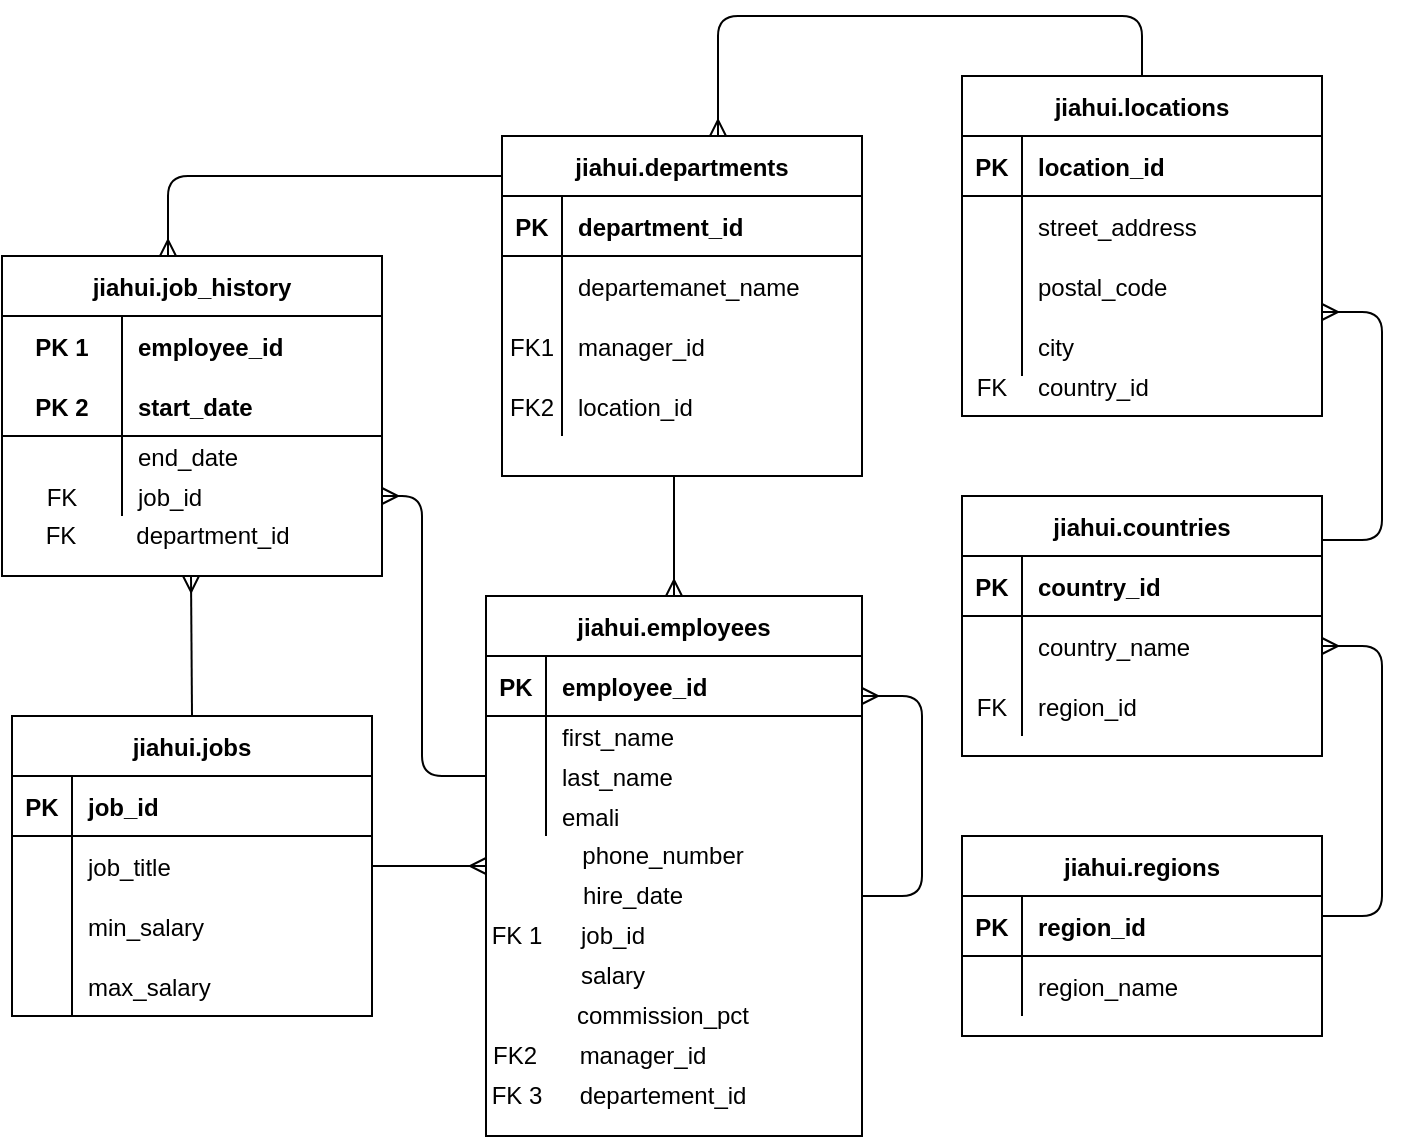 <mxfile version="13.10.1" type="github">
  <diagram id="oKktQ7i2lsQa1mrW154o" name="Page-1">
    <mxGraphModel dx="782" dy="437" grid="1" gridSize="10" guides="1" tooltips="1" connect="1" arrows="1" fold="1" page="1" pageScale="1" pageWidth="827" pageHeight="1169" math="0" shadow="0">
      <root>
        <mxCell id="0" />
        <mxCell id="1" parent="0" />
        <mxCell id="AiLqDA74QCMFkK-5nruq-1" value="jiahui.regions" style="shape=table;startSize=30;container=1;collapsible=1;childLayout=tableLayout;fixedRows=1;rowLines=0;fontStyle=1;align=center;resizeLast=1;" parent="1" vertex="1">
          <mxGeometry x="548" y="580" width="180" height="100" as="geometry" />
        </mxCell>
        <mxCell id="AiLqDA74QCMFkK-5nruq-2" value="" style="shape=partialRectangle;collapsible=0;dropTarget=0;pointerEvents=0;fillColor=none;top=0;left=0;bottom=1;right=0;points=[[0,0.5],[1,0.5]];portConstraint=eastwest;" parent="AiLqDA74QCMFkK-5nruq-1" vertex="1">
          <mxGeometry y="30" width="180" height="30" as="geometry" />
        </mxCell>
        <mxCell id="AiLqDA74QCMFkK-5nruq-3" value="PK" style="shape=partialRectangle;connectable=0;fillColor=none;top=0;left=0;bottom=0;right=0;fontStyle=1;overflow=hidden;" parent="AiLqDA74QCMFkK-5nruq-2" vertex="1">
          <mxGeometry width="30" height="30" as="geometry" />
        </mxCell>
        <mxCell id="AiLqDA74QCMFkK-5nruq-4" value="region_id" style="shape=partialRectangle;connectable=0;fillColor=none;top=0;left=0;bottom=0;right=0;align=left;spacingLeft=6;fontStyle=1;overflow=hidden;" parent="AiLqDA74QCMFkK-5nruq-2" vertex="1">
          <mxGeometry x="30" width="150" height="30" as="geometry" />
        </mxCell>
        <mxCell id="AiLqDA74QCMFkK-5nruq-5" value="" style="shape=partialRectangle;collapsible=0;dropTarget=0;pointerEvents=0;fillColor=none;top=0;left=0;bottom=0;right=0;points=[[0,0.5],[1,0.5]];portConstraint=eastwest;" parent="AiLqDA74QCMFkK-5nruq-1" vertex="1">
          <mxGeometry y="60" width="180" height="30" as="geometry" />
        </mxCell>
        <mxCell id="AiLqDA74QCMFkK-5nruq-6" value="" style="shape=partialRectangle;connectable=0;fillColor=none;top=0;left=0;bottom=0;right=0;editable=1;overflow=hidden;" parent="AiLqDA74QCMFkK-5nruq-5" vertex="1">
          <mxGeometry width="30" height="30" as="geometry" />
        </mxCell>
        <mxCell id="AiLqDA74QCMFkK-5nruq-7" value="region_name" style="shape=partialRectangle;connectable=0;fillColor=none;top=0;left=0;bottom=0;right=0;align=left;spacingLeft=6;overflow=hidden;" parent="AiLqDA74QCMFkK-5nruq-5" vertex="1">
          <mxGeometry x="30" width="150" height="30" as="geometry" />
        </mxCell>
        <mxCell id="ExNAI3M1cGkK11rpZreg-1" value="jiahui.countries" style="shape=table;startSize=30;container=1;collapsible=1;childLayout=tableLayout;fixedRows=1;rowLines=0;fontStyle=1;align=center;resizeLast=1;strokeColor=#000000;" parent="1" vertex="1">
          <mxGeometry x="548" y="410" width="180" height="130" as="geometry" />
        </mxCell>
        <mxCell id="ExNAI3M1cGkK11rpZreg-2" value="" style="shape=partialRectangle;collapsible=0;dropTarget=0;pointerEvents=0;fillColor=none;top=0;left=0;bottom=1;right=0;points=[[0,0.5],[1,0.5]];portConstraint=eastwest;" parent="ExNAI3M1cGkK11rpZreg-1" vertex="1">
          <mxGeometry y="30" width="180" height="30" as="geometry" />
        </mxCell>
        <mxCell id="ExNAI3M1cGkK11rpZreg-3" value="PK" style="shape=partialRectangle;connectable=0;fillColor=none;top=0;left=0;bottom=0;right=0;fontStyle=1;overflow=hidden;" parent="ExNAI3M1cGkK11rpZreg-2" vertex="1">
          <mxGeometry width="30" height="30" as="geometry" />
        </mxCell>
        <mxCell id="ExNAI3M1cGkK11rpZreg-4" value="country_id" style="shape=partialRectangle;connectable=0;fillColor=none;top=0;left=0;bottom=0;right=0;align=left;spacingLeft=6;fontStyle=1;overflow=hidden;" parent="ExNAI3M1cGkK11rpZreg-2" vertex="1">
          <mxGeometry x="30" width="150" height="30" as="geometry" />
        </mxCell>
        <mxCell id="ExNAI3M1cGkK11rpZreg-5" value="" style="shape=partialRectangle;collapsible=0;dropTarget=0;pointerEvents=0;fillColor=none;top=0;left=0;bottom=0;right=0;points=[[0,0.5],[1,0.5]];portConstraint=eastwest;" parent="ExNAI3M1cGkK11rpZreg-1" vertex="1">
          <mxGeometry y="60" width="180" height="30" as="geometry" />
        </mxCell>
        <mxCell id="ExNAI3M1cGkK11rpZreg-6" value="" style="shape=partialRectangle;connectable=0;fillColor=none;top=0;left=0;bottom=0;right=0;editable=1;overflow=hidden;" parent="ExNAI3M1cGkK11rpZreg-5" vertex="1">
          <mxGeometry width="30" height="30" as="geometry" />
        </mxCell>
        <mxCell id="ExNAI3M1cGkK11rpZreg-7" value="country_name" style="shape=partialRectangle;connectable=0;fillColor=none;top=0;left=0;bottom=0;right=0;align=left;spacingLeft=6;overflow=hidden;" parent="ExNAI3M1cGkK11rpZreg-5" vertex="1">
          <mxGeometry x="30" width="150" height="30" as="geometry" />
        </mxCell>
        <mxCell id="ExNAI3M1cGkK11rpZreg-8" value="" style="shape=partialRectangle;collapsible=0;dropTarget=0;pointerEvents=0;fillColor=none;top=0;left=0;bottom=0;right=0;points=[[0,0.5],[1,0.5]];portConstraint=eastwest;" parent="ExNAI3M1cGkK11rpZreg-1" vertex="1">
          <mxGeometry y="90" width="180" height="30" as="geometry" />
        </mxCell>
        <mxCell id="ExNAI3M1cGkK11rpZreg-9" value="FK" style="shape=partialRectangle;connectable=0;fillColor=none;top=0;left=0;bottom=0;right=0;editable=1;overflow=hidden;" parent="ExNAI3M1cGkK11rpZreg-8" vertex="1">
          <mxGeometry width="30" height="30" as="geometry" />
        </mxCell>
        <mxCell id="ExNAI3M1cGkK11rpZreg-10" value="region_id" style="shape=partialRectangle;connectable=0;fillColor=none;top=0;left=0;bottom=0;right=0;align=left;spacingLeft=6;overflow=hidden;" parent="ExNAI3M1cGkK11rpZreg-8" vertex="1">
          <mxGeometry x="30" width="150" height="30" as="geometry" />
        </mxCell>
        <mxCell id="ExNAI3M1cGkK11rpZreg-14" value="" style="edgeStyle=entityRelationEdgeStyle;fontSize=12;html=1;endArrow=ERmany;" parent="1" target="ExNAI3M1cGkK11rpZreg-5" edge="1">
          <mxGeometry width="100" height="100" relative="1" as="geometry">
            <mxPoint x="728" y="620" as="sourcePoint" />
            <mxPoint x="828" y="520" as="targetPoint" />
          </mxGeometry>
        </mxCell>
        <mxCell id="ExNAI3M1cGkK11rpZreg-15" value="jiahui.job_history" style="shape=table;startSize=30;container=1;collapsible=1;childLayout=tableLayout;fixedRows=1;rowLines=0;fontStyle=1;align=center;resizeLast=1;" parent="1" vertex="1">
          <mxGeometry x="68" y="290" width="190" height="160" as="geometry" />
        </mxCell>
        <mxCell id="ExNAI3M1cGkK11rpZreg-16" value="" style="shape=partialRectangle;collapsible=0;dropTarget=0;pointerEvents=0;fillColor=none;top=0;left=0;bottom=0;right=0;points=[[0,0.5],[1,0.5]];portConstraint=eastwest;" parent="ExNAI3M1cGkK11rpZreg-15" vertex="1">
          <mxGeometry y="30" width="190" height="30" as="geometry" />
        </mxCell>
        <mxCell id="ExNAI3M1cGkK11rpZreg-17" value="PK 1" style="shape=partialRectangle;connectable=0;fillColor=none;top=0;left=0;bottom=0;right=0;fontStyle=1;overflow=hidden;" parent="ExNAI3M1cGkK11rpZreg-16" vertex="1">
          <mxGeometry width="60" height="30" as="geometry" />
        </mxCell>
        <mxCell id="ExNAI3M1cGkK11rpZreg-18" value="employee_id" style="shape=partialRectangle;connectable=0;fillColor=none;top=0;left=0;bottom=0;right=0;align=left;spacingLeft=6;fontStyle=1;overflow=hidden;" parent="ExNAI3M1cGkK11rpZreg-16" vertex="1">
          <mxGeometry x="60" width="130" height="30" as="geometry" />
        </mxCell>
        <mxCell id="ExNAI3M1cGkK11rpZreg-19" value="" style="shape=partialRectangle;collapsible=0;dropTarget=0;pointerEvents=0;fillColor=none;top=0;left=0;bottom=1;right=0;points=[[0,0.5],[1,0.5]];portConstraint=eastwest;" parent="ExNAI3M1cGkK11rpZreg-15" vertex="1">
          <mxGeometry y="60" width="190" height="30" as="geometry" />
        </mxCell>
        <mxCell id="ExNAI3M1cGkK11rpZreg-20" value="PK 2" style="shape=partialRectangle;connectable=0;fillColor=none;top=0;left=0;bottom=0;right=0;fontStyle=1;overflow=hidden;" parent="ExNAI3M1cGkK11rpZreg-19" vertex="1">
          <mxGeometry width="60" height="30" as="geometry" />
        </mxCell>
        <mxCell id="ExNAI3M1cGkK11rpZreg-21" value="start_date" style="shape=partialRectangle;connectable=0;fillColor=none;top=0;left=0;bottom=0;right=0;align=left;spacingLeft=6;fontStyle=1;overflow=hidden;" parent="ExNAI3M1cGkK11rpZreg-19" vertex="1">
          <mxGeometry x="60" width="130" height="30" as="geometry" />
        </mxCell>
        <mxCell id="ExNAI3M1cGkK11rpZreg-22" value="" style="shape=partialRectangle;collapsible=0;dropTarget=0;pointerEvents=0;fillColor=none;top=0;left=0;bottom=0;right=0;points=[[0,0.5],[1,0.5]];portConstraint=eastwest;" parent="ExNAI3M1cGkK11rpZreg-15" vertex="1">
          <mxGeometry y="90" width="190" height="20" as="geometry" />
        </mxCell>
        <mxCell id="ExNAI3M1cGkK11rpZreg-23" value="" style="shape=partialRectangle;connectable=0;fillColor=none;top=0;left=0;bottom=0;right=0;editable=1;overflow=hidden;" parent="ExNAI3M1cGkK11rpZreg-22" vertex="1">
          <mxGeometry width="60" height="20" as="geometry" />
        </mxCell>
        <mxCell id="ExNAI3M1cGkK11rpZreg-24" value="end_date" style="shape=partialRectangle;connectable=0;fillColor=none;top=0;left=0;bottom=0;right=0;align=left;spacingLeft=6;overflow=hidden;" parent="ExNAI3M1cGkK11rpZreg-22" vertex="1">
          <mxGeometry x="60" width="130" height="20" as="geometry" />
        </mxCell>
        <mxCell id="ExNAI3M1cGkK11rpZreg-25" value="" style="shape=partialRectangle;collapsible=0;dropTarget=0;pointerEvents=0;fillColor=none;top=0;left=0;bottom=0;right=0;points=[[0,0.5],[1,0.5]];portConstraint=eastwest;" parent="ExNAI3M1cGkK11rpZreg-15" vertex="1">
          <mxGeometry y="110" width="190" height="20" as="geometry" />
        </mxCell>
        <mxCell id="ExNAI3M1cGkK11rpZreg-26" value="FK" style="shape=partialRectangle;connectable=0;fillColor=none;top=0;left=0;bottom=0;right=0;editable=1;overflow=hidden;" parent="ExNAI3M1cGkK11rpZreg-25" vertex="1">
          <mxGeometry width="60" height="20" as="geometry" />
        </mxCell>
        <mxCell id="ExNAI3M1cGkK11rpZreg-27" value="job_id" style="shape=partialRectangle;connectable=0;fillColor=none;top=0;left=0;bottom=0;right=0;align=left;spacingLeft=6;overflow=hidden;" parent="ExNAI3M1cGkK11rpZreg-25" vertex="1">
          <mxGeometry x="60" width="130" height="20" as="geometry" />
        </mxCell>
        <mxCell id="ExNAI3M1cGkK11rpZreg-29" value="department_id" style="text;html=1;align=center;verticalAlign=middle;resizable=0;points=[];autosize=1;" parent="1" vertex="1">
          <mxGeometry x="128" y="420" width="90" height="20" as="geometry" />
        </mxCell>
        <mxCell id="ExNAI3M1cGkK11rpZreg-30" value="jiahui.jobs" style="shape=table;startSize=30;container=1;collapsible=1;childLayout=tableLayout;fixedRows=1;rowLines=0;fontStyle=1;align=center;resizeLast=1;" parent="1" vertex="1">
          <mxGeometry x="73" y="520" width="180" height="150" as="geometry" />
        </mxCell>
        <mxCell id="ExNAI3M1cGkK11rpZreg-31" value="" style="shape=partialRectangle;collapsible=0;dropTarget=0;pointerEvents=0;fillColor=none;top=0;left=0;bottom=1;right=0;points=[[0,0.5],[1,0.5]];portConstraint=eastwest;" parent="ExNAI3M1cGkK11rpZreg-30" vertex="1">
          <mxGeometry y="30" width="180" height="30" as="geometry" />
        </mxCell>
        <mxCell id="ExNAI3M1cGkK11rpZreg-32" value="PK" style="shape=partialRectangle;connectable=0;fillColor=none;top=0;left=0;bottom=0;right=0;fontStyle=1;overflow=hidden;" parent="ExNAI3M1cGkK11rpZreg-31" vertex="1">
          <mxGeometry width="30" height="30" as="geometry" />
        </mxCell>
        <mxCell id="ExNAI3M1cGkK11rpZreg-33" value="job_id" style="shape=partialRectangle;connectable=0;fillColor=none;top=0;left=0;bottom=0;right=0;align=left;spacingLeft=6;fontStyle=1;overflow=hidden;" parent="ExNAI3M1cGkK11rpZreg-31" vertex="1">
          <mxGeometry x="30" width="150" height="30" as="geometry" />
        </mxCell>
        <mxCell id="ExNAI3M1cGkK11rpZreg-34" value="" style="shape=partialRectangle;collapsible=0;dropTarget=0;pointerEvents=0;fillColor=none;top=0;left=0;bottom=0;right=0;points=[[0,0.5],[1,0.5]];portConstraint=eastwest;" parent="ExNAI3M1cGkK11rpZreg-30" vertex="1">
          <mxGeometry y="60" width="180" height="30" as="geometry" />
        </mxCell>
        <mxCell id="ExNAI3M1cGkK11rpZreg-35" value="" style="shape=partialRectangle;connectable=0;fillColor=none;top=0;left=0;bottom=0;right=0;editable=1;overflow=hidden;" parent="ExNAI3M1cGkK11rpZreg-34" vertex="1">
          <mxGeometry width="30" height="30" as="geometry" />
        </mxCell>
        <mxCell id="ExNAI3M1cGkK11rpZreg-36" value="job_title" style="shape=partialRectangle;connectable=0;fillColor=none;top=0;left=0;bottom=0;right=0;align=left;spacingLeft=6;overflow=hidden;" parent="ExNAI3M1cGkK11rpZreg-34" vertex="1">
          <mxGeometry x="30" width="150" height="30" as="geometry" />
        </mxCell>
        <mxCell id="ExNAI3M1cGkK11rpZreg-37" value="" style="shape=partialRectangle;collapsible=0;dropTarget=0;pointerEvents=0;fillColor=none;top=0;left=0;bottom=0;right=0;points=[[0,0.5],[1,0.5]];portConstraint=eastwest;" parent="ExNAI3M1cGkK11rpZreg-30" vertex="1">
          <mxGeometry y="90" width="180" height="30" as="geometry" />
        </mxCell>
        <mxCell id="ExNAI3M1cGkK11rpZreg-38" value="" style="shape=partialRectangle;connectable=0;fillColor=none;top=0;left=0;bottom=0;right=0;editable=1;overflow=hidden;" parent="ExNAI3M1cGkK11rpZreg-37" vertex="1">
          <mxGeometry width="30" height="30" as="geometry" />
        </mxCell>
        <mxCell id="ExNAI3M1cGkK11rpZreg-39" value="min_salary" style="shape=partialRectangle;connectable=0;fillColor=none;top=0;left=0;bottom=0;right=0;align=left;spacingLeft=6;overflow=hidden;" parent="ExNAI3M1cGkK11rpZreg-37" vertex="1">
          <mxGeometry x="30" width="150" height="30" as="geometry" />
        </mxCell>
        <mxCell id="ExNAI3M1cGkK11rpZreg-40" value="" style="shape=partialRectangle;collapsible=0;dropTarget=0;pointerEvents=0;fillColor=none;top=0;left=0;bottom=0;right=0;points=[[0,0.5],[1,0.5]];portConstraint=eastwest;" parent="ExNAI3M1cGkK11rpZreg-30" vertex="1">
          <mxGeometry y="120" width="180" height="30" as="geometry" />
        </mxCell>
        <mxCell id="ExNAI3M1cGkK11rpZreg-41" value="" style="shape=partialRectangle;connectable=0;fillColor=none;top=0;left=0;bottom=0;right=0;editable=1;overflow=hidden;" parent="ExNAI3M1cGkK11rpZreg-40" vertex="1">
          <mxGeometry width="30" height="30" as="geometry" />
        </mxCell>
        <mxCell id="ExNAI3M1cGkK11rpZreg-42" value="max_salary" style="shape=partialRectangle;connectable=0;fillColor=none;top=0;left=0;bottom=0;right=0;align=left;spacingLeft=6;overflow=hidden;" parent="ExNAI3M1cGkK11rpZreg-40" vertex="1">
          <mxGeometry x="30" width="150" height="30" as="geometry" />
        </mxCell>
        <mxCell id="ExNAI3M1cGkK11rpZreg-48" value="jiahui.departments" style="shape=table;startSize=30;container=1;collapsible=1;childLayout=tableLayout;fixedRows=1;rowLines=0;fontStyle=1;align=center;resizeLast=1;strokeColor=#000000;" parent="1" vertex="1">
          <mxGeometry x="318" y="230" width="180" height="170" as="geometry" />
        </mxCell>
        <mxCell id="ExNAI3M1cGkK11rpZreg-49" value="" style="shape=partialRectangle;collapsible=0;dropTarget=0;pointerEvents=0;fillColor=none;top=0;left=0;bottom=1;right=0;points=[[0,0.5],[1,0.5]];portConstraint=eastwest;" parent="ExNAI3M1cGkK11rpZreg-48" vertex="1">
          <mxGeometry y="30" width="180" height="30" as="geometry" />
        </mxCell>
        <mxCell id="ExNAI3M1cGkK11rpZreg-50" value="PK" style="shape=partialRectangle;connectable=0;fillColor=none;top=0;left=0;bottom=0;right=0;fontStyle=1;overflow=hidden;" parent="ExNAI3M1cGkK11rpZreg-49" vertex="1">
          <mxGeometry width="30" height="30" as="geometry" />
        </mxCell>
        <mxCell id="ExNAI3M1cGkK11rpZreg-51" value="department_id" style="shape=partialRectangle;connectable=0;fillColor=none;top=0;left=0;bottom=0;right=0;align=left;spacingLeft=6;fontStyle=1;overflow=hidden;" parent="ExNAI3M1cGkK11rpZreg-49" vertex="1">
          <mxGeometry x="30" width="150" height="30" as="geometry" />
        </mxCell>
        <mxCell id="ExNAI3M1cGkK11rpZreg-52" value="" style="shape=partialRectangle;collapsible=0;dropTarget=0;pointerEvents=0;fillColor=none;top=0;left=0;bottom=0;right=0;points=[[0,0.5],[1,0.5]];portConstraint=eastwest;" parent="ExNAI3M1cGkK11rpZreg-48" vertex="1">
          <mxGeometry y="60" width="180" height="30" as="geometry" />
        </mxCell>
        <mxCell id="ExNAI3M1cGkK11rpZreg-53" value="" style="shape=partialRectangle;connectable=0;fillColor=none;top=0;left=0;bottom=0;right=0;editable=1;overflow=hidden;" parent="ExNAI3M1cGkK11rpZreg-52" vertex="1">
          <mxGeometry width="30" height="30" as="geometry" />
        </mxCell>
        <mxCell id="ExNAI3M1cGkK11rpZreg-54" value="departemanet_name" style="shape=partialRectangle;connectable=0;fillColor=none;top=0;left=0;bottom=0;right=0;align=left;spacingLeft=6;overflow=hidden;" parent="ExNAI3M1cGkK11rpZreg-52" vertex="1">
          <mxGeometry x="30" width="150" height="30" as="geometry" />
        </mxCell>
        <mxCell id="ExNAI3M1cGkK11rpZreg-55" value="" style="shape=partialRectangle;collapsible=0;dropTarget=0;pointerEvents=0;fillColor=none;top=0;left=0;bottom=0;right=0;points=[[0,0.5],[1,0.5]];portConstraint=eastwest;" parent="ExNAI3M1cGkK11rpZreg-48" vertex="1">
          <mxGeometry y="90" width="180" height="30" as="geometry" />
        </mxCell>
        <mxCell id="ExNAI3M1cGkK11rpZreg-56" value="FK1" style="shape=partialRectangle;connectable=0;fillColor=none;top=0;left=0;bottom=0;right=0;editable=1;overflow=hidden;" parent="ExNAI3M1cGkK11rpZreg-55" vertex="1">
          <mxGeometry width="30" height="30" as="geometry" />
        </mxCell>
        <mxCell id="ExNAI3M1cGkK11rpZreg-57" value="manager_id" style="shape=partialRectangle;connectable=0;fillColor=none;top=0;left=0;bottom=0;right=0;align=left;spacingLeft=6;overflow=hidden;" parent="ExNAI3M1cGkK11rpZreg-55" vertex="1">
          <mxGeometry x="30" width="150" height="30" as="geometry" />
        </mxCell>
        <mxCell id="ExNAI3M1cGkK11rpZreg-58" value="" style="shape=partialRectangle;collapsible=0;dropTarget=0;pointerEvents=0;fillColor=none;top=0;left=0;bottom=0;right=0;points=[[0,0.5],[1,0.5]];portConstraint=eastwest;" parent="ExNAI3M1cGkK11rpZreg-48" vertex="1">
          <mxGeometry y="120" width="180" height="30" as="geometry" />
        </mxCell>
        <mxCell id="ExNAI3M1cGkK11rpZreg-59" value="FK2" style="shape=partialRectangle;connectable=0;fillColor=none;top=0;left=0;bottom=0;right=0;editable=1;overflow=hidden;" parent="ExNAI3M1cGkK11rpZreg-58" vertex="1">
          <mxGeometry width="30" height="30" as="geometry" />
        </mxCell>
        <mxCell id="ExNAI3M1cGkK11rpZreg-60" value="location_id" style="shape=partialRectangle;connectable=0;fillColor=none;top=0;left=0;bottom=0;right=0;align=left;spacingLeft=6;overflow=hidden;" parent="ExNAI3M1cGkK11rpZreg-58" vertex="1">
          <mxGeometry x="30" width="150" height="30" as="geometry" />
        </mxCell>
        <mxCell id="ExNAI3M1cGkK11rpZreg-64" value="" style="fontSize=12;html=1;endArrow=ERmany;exitX=0.5;exitY=0;exitDx=0;exitDy=0;" parent="1" source="ExNAI3M1cGkK11rpZreg-30" edge="1">
          <mxGeometry width="100" height="100" relative="1" as="geometry">
            <mxPoint x="163" y="480" as="sourcePoint" />
            <mxPoint x="162.5" y="450" as="targetPoint" />
          </mxGeometry>
        </mxCell>
        <mxCell id="ExNAI3M1cGkK11rpZreg-66" value="jiahui.employees" style="shape=table;startSize=30;container=1;collapsible=1;childLayout=tableLayout;fixedRows=1;rowLines=0;fontStyle=1;align=center;resizeLast=1;strokeColor=#000000;" parent="1" vertex="1">
          <mxGeometry x="310" y="460" width="188" height="270" as="geometry">
            <mxRectangle x="350" y="460" width="130" height="30" as="alternateBounds" />
          </mxGeometry>
        </mxCell>
        <mxCell id="ExNAI3M1cGkK11rpZreg-67" value="" style="shape=partialRectangle;collapsible=0;dropTarget=0;pointerEvents=0;fillColor=none;top=0;left=0;bottom=1;right=0;points=[[0,0.5],[1,0.5]];portConstraint=eastwest;" parent="ExNAI3M1cGkK11rpZreg-66" vertex="1">
          <mxGeometry y="30" width="188" height="30" as="geometry" />
        </mxCell>
        <mxCell id="ExNAI3M1cGkK11rpZreg-68" value="PK" style="shape=partialRectangle;connectable=0;fillColor=none;top=0;left=0;bottom=0;right=0;fontStyle=1;overflow=hidden;" parent="ExNAI3M1cGkK11rpZreg-67" vertex="1">
          <mxGeometry width="30" height="30" as="geometry" />
        </mxCell>
        <mxCell id="ExNAI3M1cGkK11rpZreg-69" value="employee_id" style="shape=partialRectangle;connectable=0;fillColor=none;top=0;left=0;bottom=0;right=0;align=left;spacingLeft=6;fontStyle=1;overflow=hidden;fontFamily=Helvetica;" parent="ExNAI3M1cGkK11rpZreg-67" vertex="1">
          <mxGeometry x="30" width="158" height="30" as="geometry" />
        </mxCell>
        <mxCell id="ExNAI3M1cGkK11rpZreg-70" value="" style="shape=partialRectangle;collapsible=0;dropTarget=0;pointerEvents=0;fillColor=none;top=0;left=0;bottom=0;right=0;points=[[0,0.5],[1,0.5]];portConstraint=eastwest;" parent="ExNAI3M1cGkK11rpZreg-66" vertex="1">
          <mxGeometry y="60" width="188" height="20" as="geometry" />
        </mxCell>
        <mxCell id="ExNAI3M1cGkK11rpZreg-71" value="" style="shape=partialRectangle;connectable=0;fillColor=none;top=0;left=0;bottom=0;right=0;editable=1;overflow=hidden;" parent="ExNAI3M1cGkK11rpZreg-70" vertex="1">
          <mxGeometry width="30" height="20" as="geometry" />
        </mxCell>
        <mxCell id="ExNAI3M1cGkK11rpZreg-72" value="first_name" style="shape=partialRectangle;connectable=0;fillColor=none;top=0;left=0;bottom=0;right=0;align=left;spacingLeft=6;overflow=hidden;" parent="ExNAI3M1cGkK11rpZreg-70" vertex="1">
          <mxGeometry x="30" width="158" height="20" as="geometry" />
        </mxCell>
        <mxCell id="ExNAI3M1cGkK11rpZreg-73" value="" style="shape=partialRectangle;collapsible=0;dropTarget=0;pointerEvents=0;fillColor=none;top=0;left=0;bottom=0;right=0;points=[[0,0.5],[1,0.5]];portConstraint=eastwest;" parent="ExNAI3M1cGkK11rpZreg-66" vertex="1">
          <mxGeometry y="80" width="188" height="20" as="geometry" />
        </mxCell>
        <mxCell id="ExNAI3M1cGkK11rpZreg-74" value="" style="shape=partialRectangle;connectable=0;fillColor=none;top=0;left=0;bottom=0;right=0;editable=1;overflow=hidden;" parent="ExNAI3M1cGkK11rpZreg-73" vertex="1">
          <mxGeometry width="30" height="20" as="geometry" />
        </mxCell>
        <mxCell id="ExNAI3M1cGkK11rpZreg-75" value="last_name" style="shape=partialRectangle;connectable=0;fillColor=none;top=0;left=0;bottom=0;right=0;align=left;spacingLeft=6;overflow=hidden;" parent="ExNAI3M1cGkK11rpZreg-73" vertex="1">
          <mxGeometry x="30" width="158" height="20" as="geometry" />
        </mxCell>
        <mxCell id="ExNAI3M1cGkK11rpZreg-76" value="" style="shape=partialRectangle;collapsible=0;dropTarget=0;pointerEvents=0;fillColor=none;top=0;left=0;bottom=0;right=0;points=[[0,0.5],[1,0.5]];portConstraint=eastwest;" parent="ExNAI3M1cGkK11rpZreg-66" vertex="1">
          <mxGeometry y="100" width="188" height="20" as="geometry" />
        </mxCell>
        <mxCell id="ExNAI3M1cGkK11rpZreg-77" value="" style="shape=partialRectangle;connectable=0;fillColor=none;top=0;left=0;bottom=0;right=0;editable=1;overflow=hidden;" parent="ExNAI3M1cGkK11rpZreg-76" vertex="1">
          <mxGeometry width="30" height="20" as="geometry" />
        </mxCell>
        <mxCell id="ExNAI3M1cGkK11rpZreg-78" value="emali" style="shape=partialRectangle;connectable=0;fillColor=none;top=0;left=0;bottom=0;right=0;align=left;spacingLeft=6;overflow=hidden;" parent="ExNAI3M1cGkK11rpZreg-76" vertex="1">
          <mxGeometry x="30" width="158" height="20" as="geometry" />
        </mxCell>
        <mxCell id="ExNAI3M1cGkK11rpZreg-93" value="phone_number" style="text;html=1;align=center;verticalAlign=middle;resizable=0;points=[];autosize=1;fontFamily=Helvetica;fontColor=#000000;" parent="1" vertex="1">
          <mxGeometry x="348" y="580" width="100" height="20" as="geometry" />
        </mxCell>
        <mxCell id="ExNAI3M1cGkK11rpZreg-95" value="hire_date" style="text;html=1;align=center;verticalAlign=middle;resizable=0;points=[];autosize=1;fontFamily=Helvetica;fontColor=#000000;" parent="1" vertex="1">
          <mxGeometry x="348" y="600" width="70" height="20" as="geometry" />
        </mxCell>
        <mxCell id="ExNAI3M1cGkK11rpZreg-96" value="job_id" style="text;html=1;align=center;verticalAlign=middle;resizable=0;points=[];autosize=1;fontFamily=Helvetica;fontColor=#000000;" parent="1" vertex="1">
          <mxGeometry x="348" y="620" width="50" height="20" as="geometry" />
        </mxCell>
        <mxCell id="ExNAI3M1cGkK11rpZreg-97" value="salary" style="text;html=1;align=center;verticalAlign=middle;resizable=0;points=[];autosize=1;fontFamily=Helvetica;fontColor=#000000;" parent="1" vertex="1">
          <mxGeometry x="348" y="640" width="50" height="20" as="geometry" />
        </mxCell>
        <mxCell id="ExNAI3M1cGkK11rpZreg-98" value="commission_pct" style="text;html=1;align=center;verticalAlign=middle;resizable=0;points=[];autosize=1;fontFamily=Helvetica;fontColor=#000000;" parent="1" vertex="1">
          <mxGeometry x="348" y="660" width="100" height="20" as="geometry" />
        </mxCell>
        <mxCell id="ExNAI3M1cGkK11rpZreg-99" value="manager_id" style="text;html=1;align=center;verticalAlign=middle;resizable=0;points=[];autosize=1;fontFamily=Helvetica;fontColor=#000000;" parent="1" vertex="1">
          <mxGeometry x="348" y="680" width="80" height="20" as="geometry" />
        </mxCell>
        <mxCell id="ExNAI3M1cGkK11rpZreg-100" value="departement_id" style="text;html=1;align=center;verticalAlign=middle;resizable=0;points=[];autosize=1;fontFamily=Helvetica;fontColor=#000000;" parent="1" vertex="1">
          <mxGeometry x="348" y="700" width="100" height="20" as="geometry" />
        </mxCell>
        <mxCell id="ExNAI3M1cGkK11rpZreg-108" value="jiahui.locations" style="shape=table;startSize=30;container=1;collapsible=1;childLayout=tableLayout;fixedRows=1;rowLines=0;fontStyle=1;align=center;resizeLast=1;strokeColor=#000000;fontFamily=Helvetica;fontColor=#000000;" parent="1" vertex="1">
          <mxGeometry x="548" y="200" width="180" height="170" as="geometry" />
        </mxCell>
        <mxCell id="ExNAI3M1cGkK11rpZreg-109" value="" style="shape=partialRectangle;collapsible=0;dropTarget=0;pointerEvents=0;fillColor=none;top=0;left=0;bottom=1;right=0;points=[[0,0.5],[1,0.5]];portConstraint=eastwest;" parent="ExNAI3M1cGkK11rpZreg-108" vertex="1">
          <mxGeometry y="30" width="180" height="30" as="geometry" />
        </mxCell>
        <mxCell id="ExNAI3M1cGkK11rpZreg-110" value="PK" style="shape=partialRectangle;connectable=0;fillColor=none;top=0;left=0;bottom=0;right=0;fontStyle=1;overflow=hidden;" parent="ExNAI3M1cGkK11rpZreg-109" vertex="1">
          <mxGeometry width="30" height="30" as="geometry" />
        </mxCell>
        <mxCell id="ExNAI3M1cGkK11rpZreg-111" value="location_id" style="shape=partialRectangle;connectable=0;fillColor=none;top=0;left=0;bottom=0;right=0;align=left;spacingLeft=6;fontStyle=1;overflow=hidden;" parent="ExNAI3M1cGkK11rpZreg-109" vertex="1">
          <mxGeometry x="30" width="150" height="30" as="geometry" />
        </mxCell>
        <mxCell id="ExNAI3M1cGkK11rpZreg-112" value="" style="shape=partialRectangle;collapsible=0;dropTarget=0;pointerEvents=0;fillColor=none;top=0;left=0;bottom=0;right=0;points=[[0,0.5],[1,0.5]];portConstraint=eastwest;" parent="ExNAI3M1cGkK11rpZreg-108" vertex="1">
          <mxGeometry y="60" width="180" height="30" as="geometry" />
        </mxCell>
        <mxCell id="ExNAI3M1cGkK11rpZreg-113" value="" style="shape=partialRectangle;connectable=0;fillColor=none;top=0;left=0;bottom=0;right=0;editable=1;overflow=hidden;" parent="ExNAI3M1cGkK11rpZreg-112" vertex="1">
          <mxGeometry width="30" height="30" as="geometry" />
        </mxCell>
        <mxCell id="ExNAI3M1cGkK11rpZreg-114" value="street_address" style="shape=partialRectangle;connectable=0;fillColor=none;top=0;left=0;bottom=0;right=0;align=left;spacingLeft=6;overflow=hidden;" parent="ExNAI3M1cGkK11rpZreg-112" vertex="1">
          <mxGeometry x="30" width="150" height="30" as="geometry" />
        </mxCell>
        <mxCell id="ExNAI3M1cGkK11rpZreg-115" value="" style="shape=partialRectangle;collapsible=0;dropTarget=0;pointerEvents=0;fillColor=none;top=0;left=0;bottom=0;right=0;points=[[0,0.5],[1,0.5]];portConstraint=eastwest;" parent="ExNAI3M1cGkK11rpZreg-108" vertex="1">
          <mxGeometry y="90" width="180" height="30" as="geometry" />
        </mxCell>
        <mxCell id="ExNAI3M1cGkK11rpZreg-116" value="" style="shape=partialRectangle;connectable=0;fillColor=none;top=0;left=0;bottom=0;right=0;editable=1;overflow=hidden;" parent="ExNAI3M1cGkK11rpZreg-115" vertex="1">
          <mxGeometry width="30" height="30" as="geometry" />
        </mxCell>
        <mxCell id="ExNAI3M1cGkK11rpZreg-117" value="postal_code" style="shape=partialRectangle;connectable=0;fillColor=none;top=0;left=0;bottom=0;right=0;align=left;spacingLeft=6;overflow=hidden;" parent="ExNAI3M1cGkK11rpZreg-115" vertex="1">
          <mxGeometry x="30" width="150" height="30" as="geometry" />
        </mxCell>
        <mxCell id="ExNAI3M1cGkK11rpZreg-118" value="" style="shape=partialRectangle;collapsible=0;dropTarget=0;pointerEvents=0;fillColor=none;top=0;left=0;bottom=0;right=0;points=[[0,0.5],[1,0.5]];portConstraint=eastwest;" parent="ExNAI3M1cGkK11rpZreg-108" vertex="1">
          <mxGeometry y="120" width="180" height="30" as="geometry" />
        </mxCell>
        <mxCell id="ExNAI3M1cGkK11rpZreg-119" value="" style="shape=partialRectangle;connectable=0;fillColor=none;top=0;left=0;bottom=0;right=0;editable=1;overflow=hidden;" parent="ExNAI3M1cGkK11rpZreg-118" vertex="1">
          <mxGeometry width="30" height="30" as="geometry" />
        </mxCell>
        <mxCell id="ExNAI3M1cGkK11rpZreg-120" value="city" style="shape=partialRectangle;connectable=0;fillColor=none;top=0;left=0;bottom=0;right=0;align=left;spacingLeft=6;overflow=hidden;" parent="ExNAI3M1cGkK11rpZreg-118" vertex="1">
          <mxGeometry x="30" width="150" height="30" as="geometry" />
        </mxCell>
        <mxCell id="ExNAI3M1cGkK11rpZreg-121" value="" style="shape=partialRectangle;collapsible=0;dropTarget=0;pointerEvents=0;fillColor=none;top=0;left=0;bottom=0;right=0;points=[[0,0.5],[1,0.5]];portConstraint=eastwest;" parent="1" vertex="1">
          <mxGeometry x="548" y="340" width="180" height="30" as="geometry" />
        </mxCell>
        <mxCell id="ExNAI3M1cGkK11rpZreg-122" value="FK" style="shape=partialRectangle;connectable=0;fillColor=none;top=0;left=0;bottom=0;right=0;editable=1;overflow=hidden;" parent="ExNAI3M1cGkK11rpZreg-121" vertex="1">
          <mxGeometry width="30" height="30" as="geometry" />
        </mxCell>
        <mxCell id="ExNAI3M1cGkK11rpZreg-123" value="country_id" style="shape=partialRectangle;connectable=0;fillColor=none;top=0;left=0;bottom=0;right=0;align=left;spacingLeft=6;overflow=hidden;" parent="ExNAI3M1cGkK11rpZreg-121" vertex="1">
          <mxGeometry x="30" width="150" height="30" as="geometry" />
        </mxCell>
        <mxCell id="ExNAI3M1cGkK11rpZreg-125" value="" style="edgeStyle=orthogonalEdgeStyle;fontSize=12;html=1;endArrow=ERmany;elbow=vertical;" parent="1" edge="1">
          <mxGeometry width="100" height="100" relative="1" as="geometry">
            <mxPoint x="728" y="432" as="sourcePoint" />
            <mxPoint x="728" y="318" as="targetPoint" />
            <Array as="points">
              <mxPoint x="758" y="432" />
              <mxPoint x="758" y="318" />
            </Array>
          </mxGeometry>
        </mxCell>
        <mxCell id="ExNAI3M1cGkK11rpZreg-126" value="" style="fontSize=12;html=1;endArrow=ERmany;entryX=0.5;entryY=0;entryDx=0;entryDy=0;" parent="1" target="ExNAI3M1cGkK11rpZreg-66" edge="1">
          <mxGeometry width="100" height="100" relative="1" as="geometry">
            <mxPoint x="404" y="400" as="sourcePoint" />
            <mxPoint x="453" y="450" as="targetPoint" />
            <Array as="points" />
          </mxGeometry>
        </mxCell>
        <mxCell id="ExNAI3M1cGkK11rpZreg-128" value="" style="fontSize=12;html=1;endArrow=ERmany;entryX=0;entryY=0.5;entryDx=0;entryDy=0;exitX=1;exitY=0.5;exitDx=0;exitDy=0;" parent="1" source="ExNAI3M1cGkK11rpZreg-34" target="ExNAI3M1cGkK11rpZreg-66" edge="1">
          <mxGeometry width="100" height="100" relative="1" as="geometry">
            <mxPoint x="253" y="600" as="sourcePoint" />
            <mxPoint x="353" y="500" as="targetPoint" />
          </mxGeometry>
        </mxCell>
        <mxCell id="ExNAI3M1cGkK11rpZreg-129" value="" style="edgeStyle=elbowEdgeStyle;fontSize=12;html=1;endArrow=ERmany;elbow=vertical;" parent="1" source="ExNAI3M1cGkK11rpZreg-108" edge="1">
          <mxGeometry width="100" height="100" relative="1" as="geometry">
            <mxPoint x="625" y="195" as="sourcePoint" />
            <mxPoint x="426" y="230" as="targetPoint" />
            <Array as="points">
              <mxPoint x="488" y="170" />
              <mxPoint x="518" y="150" />
            </Array>
          </mxGeometry>
        </mxCell>
        <mxCell id="ExNAI3M1cGkK11rpZreg-131" value="" style="edgeStyle=elbowEdgeStyle;fontSize=12;html=1;endArrow=ERmany;exitX=0;exitY=0.5;exitDx=0;exitDy=0;entryX=1;entryY=0.5;entryDx=0;entryDy=0;" parent="1" source="ExNAI3M1cGkK11rpZreg-73" target="ExNAI3M1cGkK11rpZreg-25" edge="1">
          <mxGeometry width="100" height="100" relative="1" as="geometry">
            <mxPoint x="338" y="450" as="sourcePoint" />
            <mxPoint x="260" y="370" as="targetPoint" />
            <Array as="points">
              <mxPoint x="278" y="410" />
            </Array>
          </mxGeometry>
        </mxCell>
        <mxCell id="ExNAI3M1cGkK11rpZreg-132" value="" style="edgeStyle=elbowEdgeStyle;fontSize=12;html=1;endArrow=ERmany;elbow=vertical;" parent="1" edge="1">
          <mxGeometry width="100" height="100" relative="1" as="geometry">
            <mxPoint x="318" y="250" as="sourcePoint" />
            <mxPoint x="151" y="290" as="targetPoint" />
            <Array as="points">
              <mxPoint x="231" y="250" />
              <mxPoint x="243" y="210" />
            </Array>
          </mxGeometry>
        </mxCell>
        <mxCell id="ExNAI3M1cGkK11rpZreg-133" value="" style="edgeStyle=orthogonalEdgeStyle;fontSize=12;html=1;endArrow=ERmany;" parent="1" edge="1">
          <mxGeometry width="100" height="100" relative="1" as="geometry">
            <mxPoint x="498" y="610" as="sourcePoint" />
            <mxPoint x="498" y="510" as="targetPoint" />
            <Array as="points">
              <mxPoint x="528" y="610" />
              <mxPoint x="528" y="510" />
              <mxPoint x="498" y="510" />
            </Array>
          </mxGeometry>
        </mxCell>
        <mxCell id="ExNAI3M1cGkK11rpZreg-134" value="FK 1" style="text;html=1;align=center;verticalAlign=middle;resizable=0;points=[];autosize=1;fontFamily=Helvetica;fontColor=#000000;" parent="1" vertex="1">
          <mxGeometry x="305" y="620" width="40" height="20" as="geometry" />
        </mxCell>
        <mxCell id="ExNAI3M1cGkK11rpZreg-135" value="FK 3" style="text;html=1;align=center;verticalAlign=middle;resizable=0;points=[];autosize=1;fontFamily=Helvetica;fontColor=#000000;" parent="1" vertex="1">
          <mxGeometry x="305" y="700" width="40" height="20" as="geometry" />
        </mxCell>
        <mxCell id="2g3uFjOj2LaaSkGKhWN8-1" value="FK" style="text;html=1;align=center;verticalAlign=middle;resizable=0;points=[];autosize=1;" vertex="1" parent="1">
          <mxGeometry x="82" y="420" width="30" height="20" as="geometry" />
        </mxCell>
        <mxCell id="2g3uFjOj2LaaSkGKhWN8-2" value="FK2" style="text;html=1;align=center;verticalAlign=middle;resizable=0;points=[];autosize=1;" vertex="1" parent="1">
          <mxGeometry x="304" y="680" width="40" height="20" as="geometry" />
        </mxCell>
      </root>
    </mxGraphModel>
  </diagram>
</mxfile>
